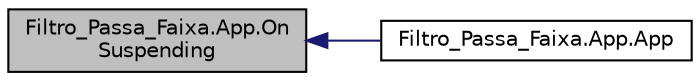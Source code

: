 digraph "Filtro_Passa_Faixa.App.OnSuspending"
{
  edge [fontname="Helvetica",fontsize="10",labelfontname="Helvetica",labelfontsize="10"];
  node [fontname="Helvetica",fontsize="10",shape=record];
  rankdir="LR";
  Node10 [label="Filtro_Passa_Faixa.App.On\lSuspending",height=0.2,width=0.4,color="black", fillcolor="grey75", style="filled", fontcolor="black"];
  Node10 -> Node11 [dir="back",color="midnightblue",fontsize="10",style="solid",fontname="Helvetica"];
  Node11 [label="Filtro_Passa_Faixa.App.App",height=0.2,width=0.4,color="black", fillcolor="white", style="filled",URL="$class_filtro___passa___faixa_1_1_app.html#a68b4895a58e93214cf03225bb60b969e",tooltip="Inicializa o objeto singleton do aplicativo. Esta é a primeira linha de código criado executado e..."];
}
